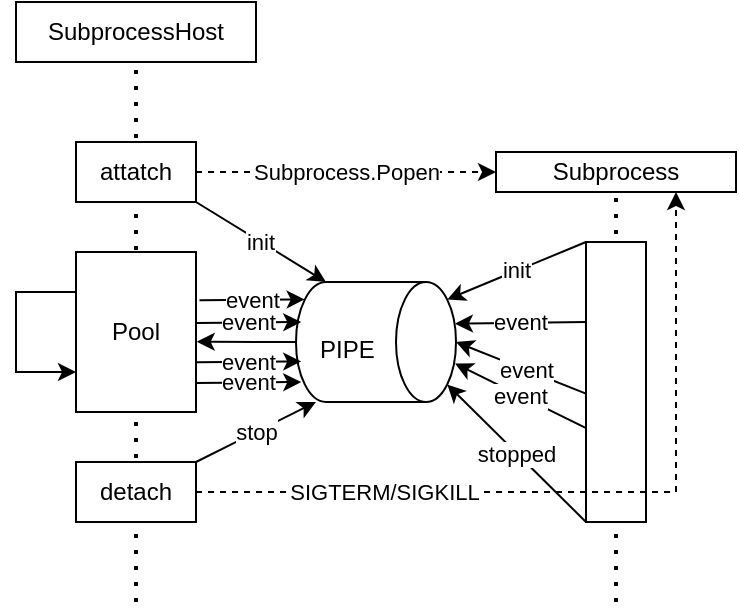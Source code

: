 <mxfile>
    <diagram id="RsjJzwHML_ZkzlEyLgvg" name="第 1 页">
        <mxGraphModel dx="554" dy="593" grid="1" gridSize="10" guides="1" tooltips="1" connect="1" arrows="1" fold="1" page="1" pageScale="1" pageWidth="827" pageHeight="1169" math="0" shadow="0">
            <root>
                <mxCell id="0"/>
                <mxCell id="1" parent="0"/>
                <mxCell id="2" value="SubprocessHost" style="rounded=0;whiteSpace=wrap;html=1;" parent="1" vertex="1">
                    <mxGeometry x="190" y="270" width="120" height="30" as="geometry"/>
                </mxCell>
                <mxCell id="3" value="" style="endArrow=none;dashed=1;html=1;dashPattern=1 3;strokeWidth=2;entryX=0.5;entryY=1;entryDx=0;entryDy=0;" parent="1" target="2" edge="1">
                    <mxGeometry width="50" height="50" relative="1" as="geometry">
                        <mxPoint x="250" y="570" as="sourcePoint"/>
                        <mxPoint x="430" y="680" as="targetPoint"/>
                    </mxGeometry>
                </mxCell>
                <mxCell id="4" value="Subprocess" style="rounded=0;whiteSpace=wrap;html=1;" parent="1" vertex="1">
                    <mxGeometry x="430" y="345" width="120" height="20" as="geometry"/>
                </mxCell>
                <mxCell id="5" value="" style="endArrow=none;dashed=1;html=1;dashPattern=1 3;strokeWidth=2;entryX=0.5;entryY=1;entryDx=0;entryDy=0;" parent="1" target="4" edge="1">
                    <mxGeometry width="50" height="50" relative="1" as="geometry">
                        <mxPoint x="490" y="570" as="sourcePoint"/>
                        <mxPoint x="490" y="380" as="targetPoint"/>
                    </mxGeometry>
                </mxCell>
                <mxCell id="23" value="Subprocess.Popen" style="edgeStyle=none;html=1;dashed=1;entryX=0;entryY=0.5;entryDx=0;entryDy=0;exitX=1;exitY=0.5;exitDx=0;exitDy=0;" parent="1" source="6" target="4" edge="1">
                    <mxGeometry relative="1" as="geometry">
                        <mxPoint x="440" y="370" as="targetPoint"/>
                        <mxPoint x="290" y="360" as="sourcePoint"/>
                    </mxGeometry>
                </mxCell>
                <mxCell id="6" value="attatch" style="rounded=0;whiteSpace=wrap;html=1;" parent="1" vertex="1">
                    <mxGeometry x="220" y="340" width="60" height="30" as="geometry"/>
                </mxCell>
                <mxCell id="15" value="init" style="edgeStyle=none;html=1;exitX=0;exitY=0;exitDx=0;exitDy=0;entryX=0.145;entryY=0;entryDx=0;entryDy=4.35;entryPerimeter=0;" parent="1" source="7" target="13" edge="1">
                    <mxGeometry relative="1" as="geometry"/>
                </mxCell>
                <mxCell id="16" value="event" style="edgeStyle=none;html=1;exitX=0.167;exitY=0.556;exitDx=0;exitDy=0;entryX=0.5;entryY=0;entryDx=0;entryDy=0;entryPerimeter=0;exitPerimeter=0;" parent="1" source="7" target="13" edge="1">
                    <mxGeometry relative="1" as="geometry"/>
                </mxCell>
                <mxCell id="17" value="stopped" style="edgeStyle=none;html=1;exitX=0;exitY=1;exitDx=0;exitDy=0;entryX=0.855;entryY=0;entryDx=0;entryDy=4.35;entryPerimeter=0;" parent="1" source="7" target="13" edge="1">
                    <mxGeometry relative="1" as="geometry"/>
                </mxCell>
                <mxCell id="7" value="" style="rounded=0;whiteSpace=wrap;html=1;" parent="1" vertex="1">
                    <mxGeometry x="475" y="390" width="30" height="140" as="geometry"/>
                </mxCell>
                <mxCell id="22" style="edgeStyle=none;html=1;exitX=0.5;exitY=1;exitDx=0;exitDy=0;exitPerimeter=0;entryX=1.006;entryY=0.561;entryDx=0;entryDy=0;entryPerimeter=0;" parent="1" source="13" target="20" edge="1">
                    <mxGeometry relative="1" as="geometry"/>
                </mxCell>
                <mxCell id="13" value="" style="shape=cylinder3;whiteSpace=wrap;html=1;boundedLbl=1;backgroundOutline=1;size=15;rotation=90;" parent="1" vertex="1">
                    <mxGeometry x="340" y="400" width="60" height="80" as="geometry"/>
                </mxCell>
                <mxCell id="14" value="&lt;span style=&quot;color: rgb(0, 0, 0); font-family: Helvetica; font-size: 12px; font-style: normal; font-variant-ligatures: normal; font-variant-caps: normal; font-weight: 400; letter-spacing: normal; orphans: 2; text-align: center; text-indent: 0px; text-transform: none; widows: 2; word-spacing: 0px; -webkit-text-stroke-width: 0px; background-color: rgb(255, 255, 255); text-decoration-thickness: initial; text-decoration-style: initial; text-decoration-color: initial; float: none; display: inline !important;&quot;&gt;PIPE&lt;/span&gt;" style="text;whiteSpace=wrap;html=1;" parent="1" vertex="1">
                    <mxGeometry x="340" y="430" width="60" height="40" as="geometry"/>
                </mxCell>
                <mxCell id="18" value="event" style="edgeStyle=none;html=1;entryX=0.679;entryY=0.006;entryDx=0;entryDy=0;entryPerimeter=0;exitX=0.002;exitY=0.665;exitDx=0;exitDy=0;exitPerimeter=0;" parent="1" source="7" target="13" edge="1">
                    <mxGeometry relative="1" as="geometry">
                        <mxPoint x="470" y="450" as="sourcePoint"/>
                        <mxPoint x="420" y="450" as="targetPoint"/>
                    </mxGeometry>
                </mxCell>
                <mxCell id="19" value="event" style="edgeStyle=none;html=1;entryX=0.679;entryY=0.006;entryDx=0;entryDy=0;entryPerimeter=0;exitX=0.002;exitY=0.665;exitDx=0;exitDy=0;exitPerimeter=0;" parent="1" edge="1">
                    <mxGeometry relative="1" as="geometry">
                        <mxPoint x="475.0" y="430" as="sourcePoint"/>
                        <mxPoint x="409.46" y="430.89" as="targetPoint"/>
                    </mxGeometry>
                </mxCell>
                <mxCell id="28" value="event" style="edgeStyle=none;rounded=0;html=1;exitX=1.029;exitY=0.302;exitDx=0;exitDy=0;entryX=0.145;entryY=1;entryDx=0;entryDy=-4.35;entryPerimeter=0;exitPerimeter=0;" parent="1" source="20" target="13" edge="1">
                    <mxGeometry relative="1" as="geometry"/>
                </mxCell>
                <mxCell id="20" value="Pool" style="rounded=0;whiteSpace=wrap;html=1;" parent="1" vertex="1">
                    <mxGeometry x="220" y="395" width="60" height="80" as="geometry"/>
                </mxCell>
                <mxCell id="21" style="edgeStyle=none;html=1;exitX=0;exitY=0.25;exitDx=0;exitDy=0;entryX=0;entryY=0.75;entryDx=0;entryDy=0;rounded=0;" parent="1" source="20" target="20" edge="1">
                    <mxGeometry relative="1" as="geometry">
                        <Array as="points">
                            <mxPoint x="190" y="415"/>
                            <mxPoint x="190" y="455"/>
                        </Array>
                    </mxGeometry>
                </mxCell>
                <mxCell id="26" value="detach" style="rounded=0;whiteSpace=wrap;html=1;" parent="1" vertex="1">
                    <mxGeometry x="220" y="500" width="60" height="30" as="geometry"/>
                </mxCell>
                <mxCell id="29" value="event" style="edgeStyle=none;rounded=0;html=1;exitX=1.029;exitY=0.302;exitDx=0;exitDy=0;entryX=0.145;entryY=1;entryDx=0;entryDy=-4.35;entryPerimeter=0;exitPerimeter=0;" parent="1" edge="1">
                    <mxGeometry relative="1" as="geometry">
                        <mxPoint x="280" y="430.46" as="sourcePoint"/>
                        <mxPoint x="332.61" y="430.0" as="targetPoint"/>
                    </mxGeometry>
                </mxCell>
                <mxCell id="30" value="event" style="edgeStyle=none;rounded=0;html=1;exitX=1.029;exitY=0.302;exitDx=0;exitDy=0;entryX=0.145;entryY=1;entryDx=0;entryDy=-4.35;entryPerimeter=0;exitPerimeter=0;" parent="1" edge="1">
                    <mxGeometry relative="1" as="geometry">
                        <mxPoint x="280" y="450.17" as="sourcePoint"/>
                        <mxPoint x="332.61" y="449.71" as="targetPoint"/>
                    </mxGeometry>
                </mxCell>
                <mxCell id="31" value="event" style="edgeStyle=none;rounded=0;html=1;exitX=1.029;exitY=0.302;exitDx=0;exitDy=0;entryX=0.145;entryY=1;entryDx=0;entryDy=-4.35;entryPerimeter=0;exitPerimeter=0;" parent="1" edge="1">
                    <mxGeometry relative="1" as="geometry">
                        <mxPoint x="280" y="460.46" as="sourcePoint"/>
                        <mxPoint x="332.61" y="460.0" as="targetPoint"/>
                    </mxGeometry>
                </mxCell>
                <mxCell id="32" value="SIGTERM/SIGKILL" style="edgeStyle=none;rounded=0;html=1;exitX=1;exitY=0.5;exitDx=0;exitDy=0;entryX=0.75;entryY=1;entryDx=0;entryDy=0;dashed=1;" parent="1" source="26" target="4" edge="1">
                    <mxGeometry x="-0.52" relative="1" as="geometry">
                        <Array as="points">
                            <mxPoint x="520" y="515"/>
                        </Array>
                        <mxPoint as="offset"/>
                    </mxGeometry>
                </mxCell>
                <mxCell id="34" value="init" style="edgeStyle=none;html=1;exitX=1;exitY=1;exitDx=0;exitDy=0;entryX=0;entryY=1;entryDx=0;entryDy=-15;entryPerimeter=0;" edge="1" parent="1" source="6" target="13">
                    <mxGeometry relative="1" as="geometry">
                        <mxPoint x="485" y="400" as="sourcePoint"/>
                        <mxPoint x="415.65" y="428.7" as="targetPoint"/>
                    </mxGeometry>
                </mxCell>
                <mxCell id="35" value="stop" style="edgeStyle=none;html=1;exitX=1;exitY=0;exitDx=0;exitDy=0;entryX=0;entryY=1;entryDx=0;entryDy=0;" edge="1" parent="1" source="26" target="14">
                    <mxGeometry relative="1" as="geometry">
                        <mxPoint x="485" y="540" as="sourcePoint"/>
                        <mxPoint x="415.65" y="471.3" as="targetPoint"/>
                    </mxGeometry>
                </mxCell>
            </root>
        </mxGraphModel>
    </diagram>
</mxfile>
